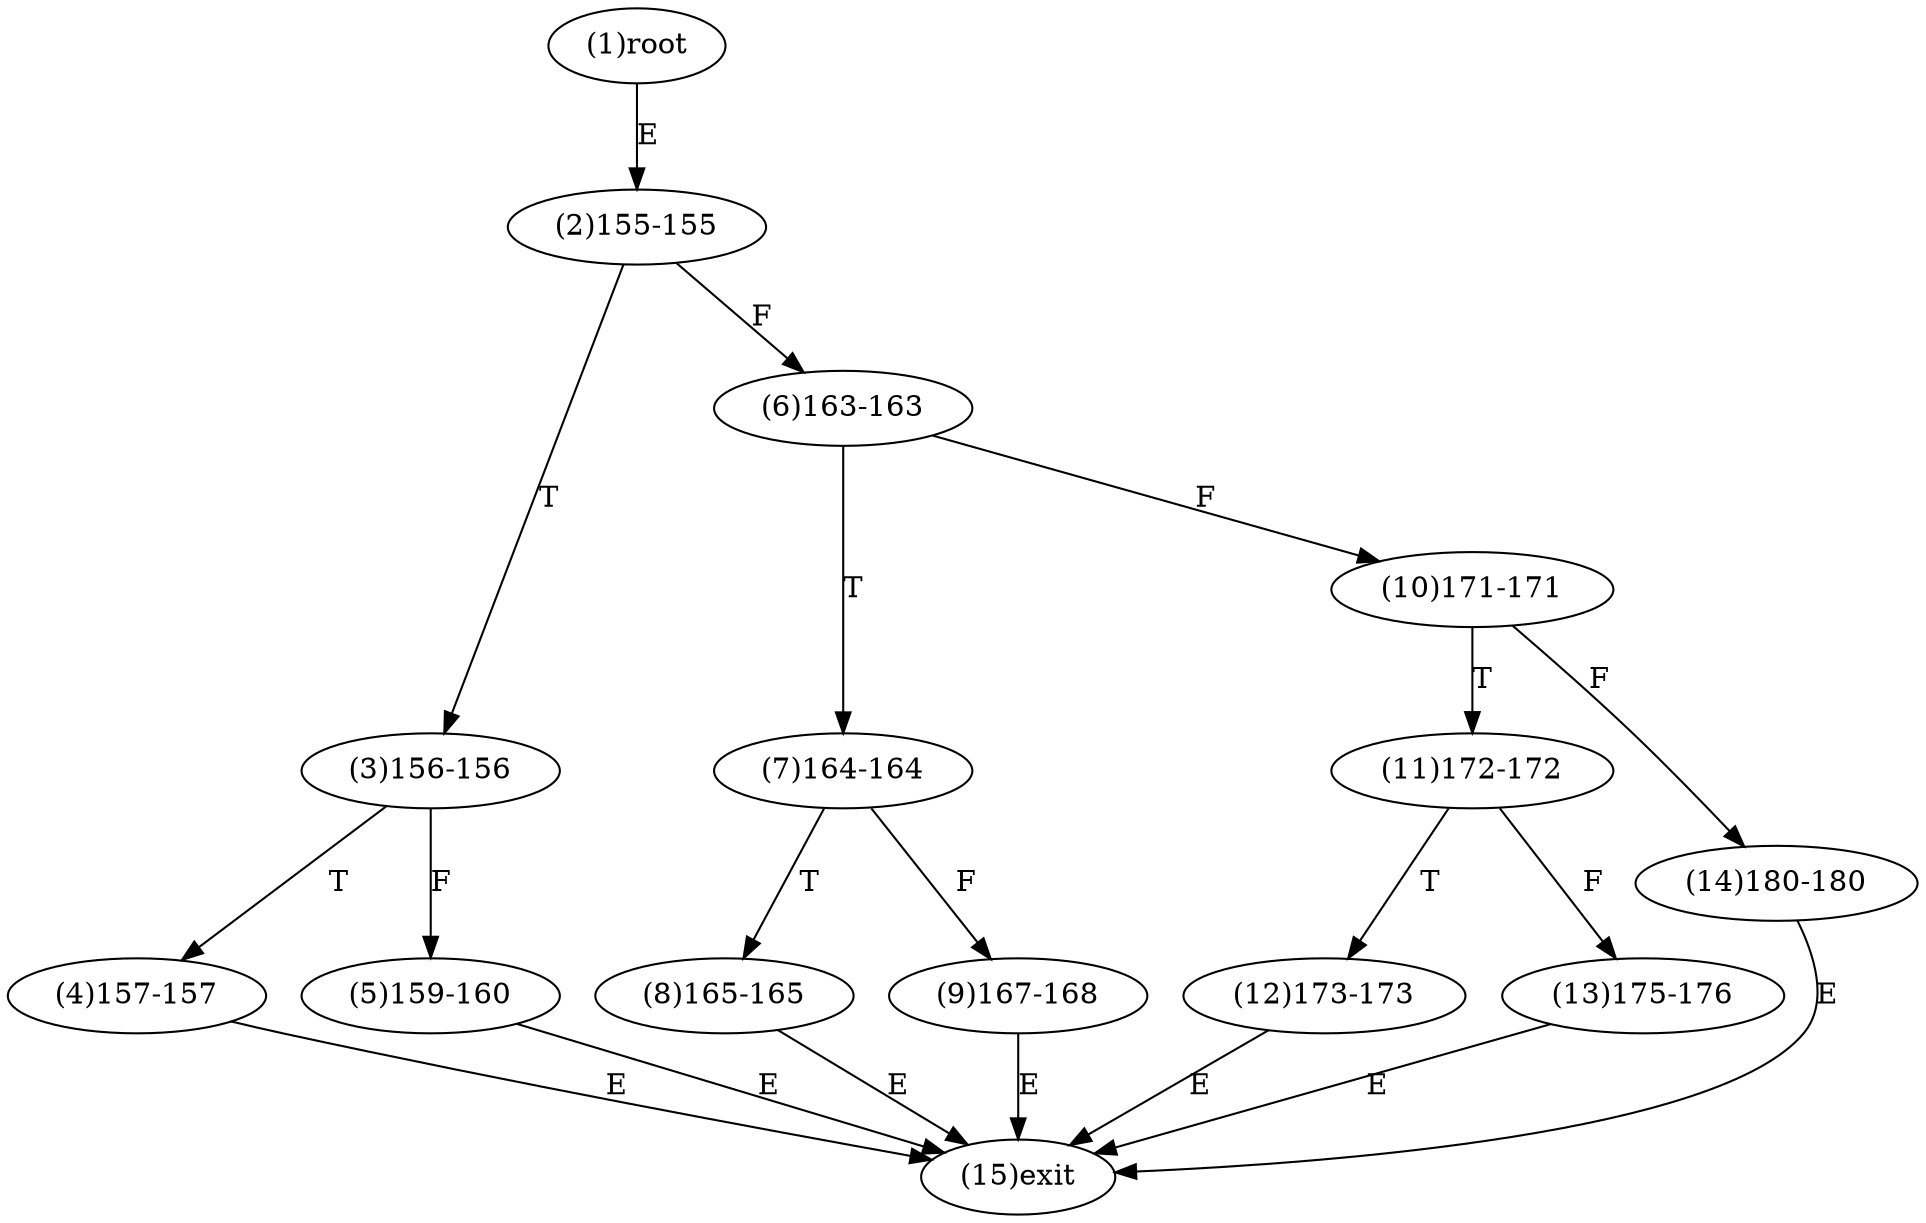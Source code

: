 digraph "" { 
1[ label="(1)root"];
2[ label="(2)155-155"];
3[ label="(3)156-156"];
4[ label="(4)157-157"];
5[ label="(5)159-160"];
6[ label="(6)163-163"];
7[ label="(7)164-164"];
8[ label="(8)165-165"];
9[ label="(9)167-168"];
10[ label="(10)171-171"];
11[ label="(11)172-172"];
12[ label="(12)173-173"];
13[ label="(13)175-176"];
14[ label="(14)180-180"];
15[ label="(15)exit"];
1->2[ label="E"];
2->6[ label="F"];
2->3[ label="T"];
3->5[ label="F"];
3->4[ label="T"];
4->15[ label="E"];
5->15[ label="E"];
6->10[ label="F"];
6->7[ label="T"];
7->9[ label="F"];
7->8[ label="T"];
8->15[ label="E"];
9->15[ label="E"];
10->14[ label="F"];
10->11[ label="T"];
11->13[ label="F"];
11->12[ label="T"];
12->15[ label="E"];
13->15[ label="E"];
14->15[ label="E"];
}